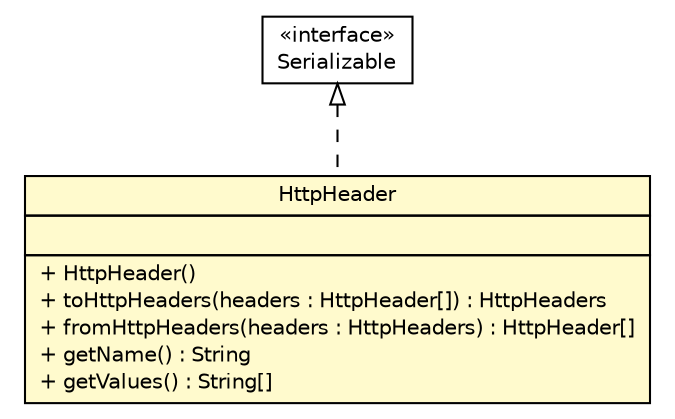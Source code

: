 #!/usr/local/bin/dot
#
# Class diagram 
# Generated by UMLGraph version R5_6-24-gf6e263 (http://www.umlgraph.org/)
#

digraph G {
	edge [fontname="Helvetica",fontsize=10,labelfontname="Helvetica",labelfontsize=10];
	node [fontname="Helvetica",fontsize=10,shape=plaintext];
	nodesep=0.25;
	ranksep=0.5;
	// cn.home1.oss.lib.errorhandle.api.HttpHeader
	c1222 [label=<<table title="cn.home1.oss.lib.errorhandle.api.HttpHeader" border="0" cellborder="1" cellspacing="0" cellpadding="2" port="p" bgcolor="lemonChiffon" href="./HttpHeader.html">
		<tr><td><table border="0" cellspacing="0" cellpadding="1">
<tr><td align="center" balign="center"> HttpHeader </td></tr>
		</table></td></tr>
		<tr><td><table border="0" cellspacing="0" cellpadding="1">
<tr><td align="left" balign="left">  </td></tr>
		</table></td></tr>
		<tr><td><table border="0" cellspacing="0" cellpadding="1">
<tr><td align="left" balign="left"> + HttpHeader() </td></tr>
<tr><td align="left" balign="left"> + toHttpHeaders(headers : HttpHeader[]) : HttpHeaders </td></tr>
<tr><td align="left" balign="left"> + fromHttpHeaders(headers : HttpHeaders) : HttpHeader[] </td></tr>
<tr><td align="left" balign="left"> + getName() : String </td></tr>
<tr><td align="left" balign="left"> + getValues() : String[] </td></tr>
		</table></td></tr>
		</table>>, URL="./HttpHeader.html", fontname="Helvetica", fontcolor="black", fontsize=10.0];
	//cn.home1.oss.lib.errorhandle.api.HttpHeader implements java.io.Serializable
	c1253:p -> c1222:p [dir=back,arrowtail=empty,style=dashed];
	// java.io.Serializable
	c1253 [label=<<table title="java.io.Serializable" border="0" cellborder="1" cellspacing="0" cellpadding="2" port="p" href="http://java.sun.com/j2se/1.4.2/docs/api/java/io/Serializable.html">
		<tr><td><table border="0" cellspacing="0" cellpadding="1">
<tr><td align="center" balign="center"> &#171;interface&#187; </td></tr>
<tr><td align="center" balign="center"> Serializable </td></tr>
		</table></td></tr>
		</table>>, URL="http://java.sun.com/j2se/1.4.2/docs/api/java/io/Serializable.html", fontname="Helvetica", fontcolor="black", fontsize=10.0];
}

